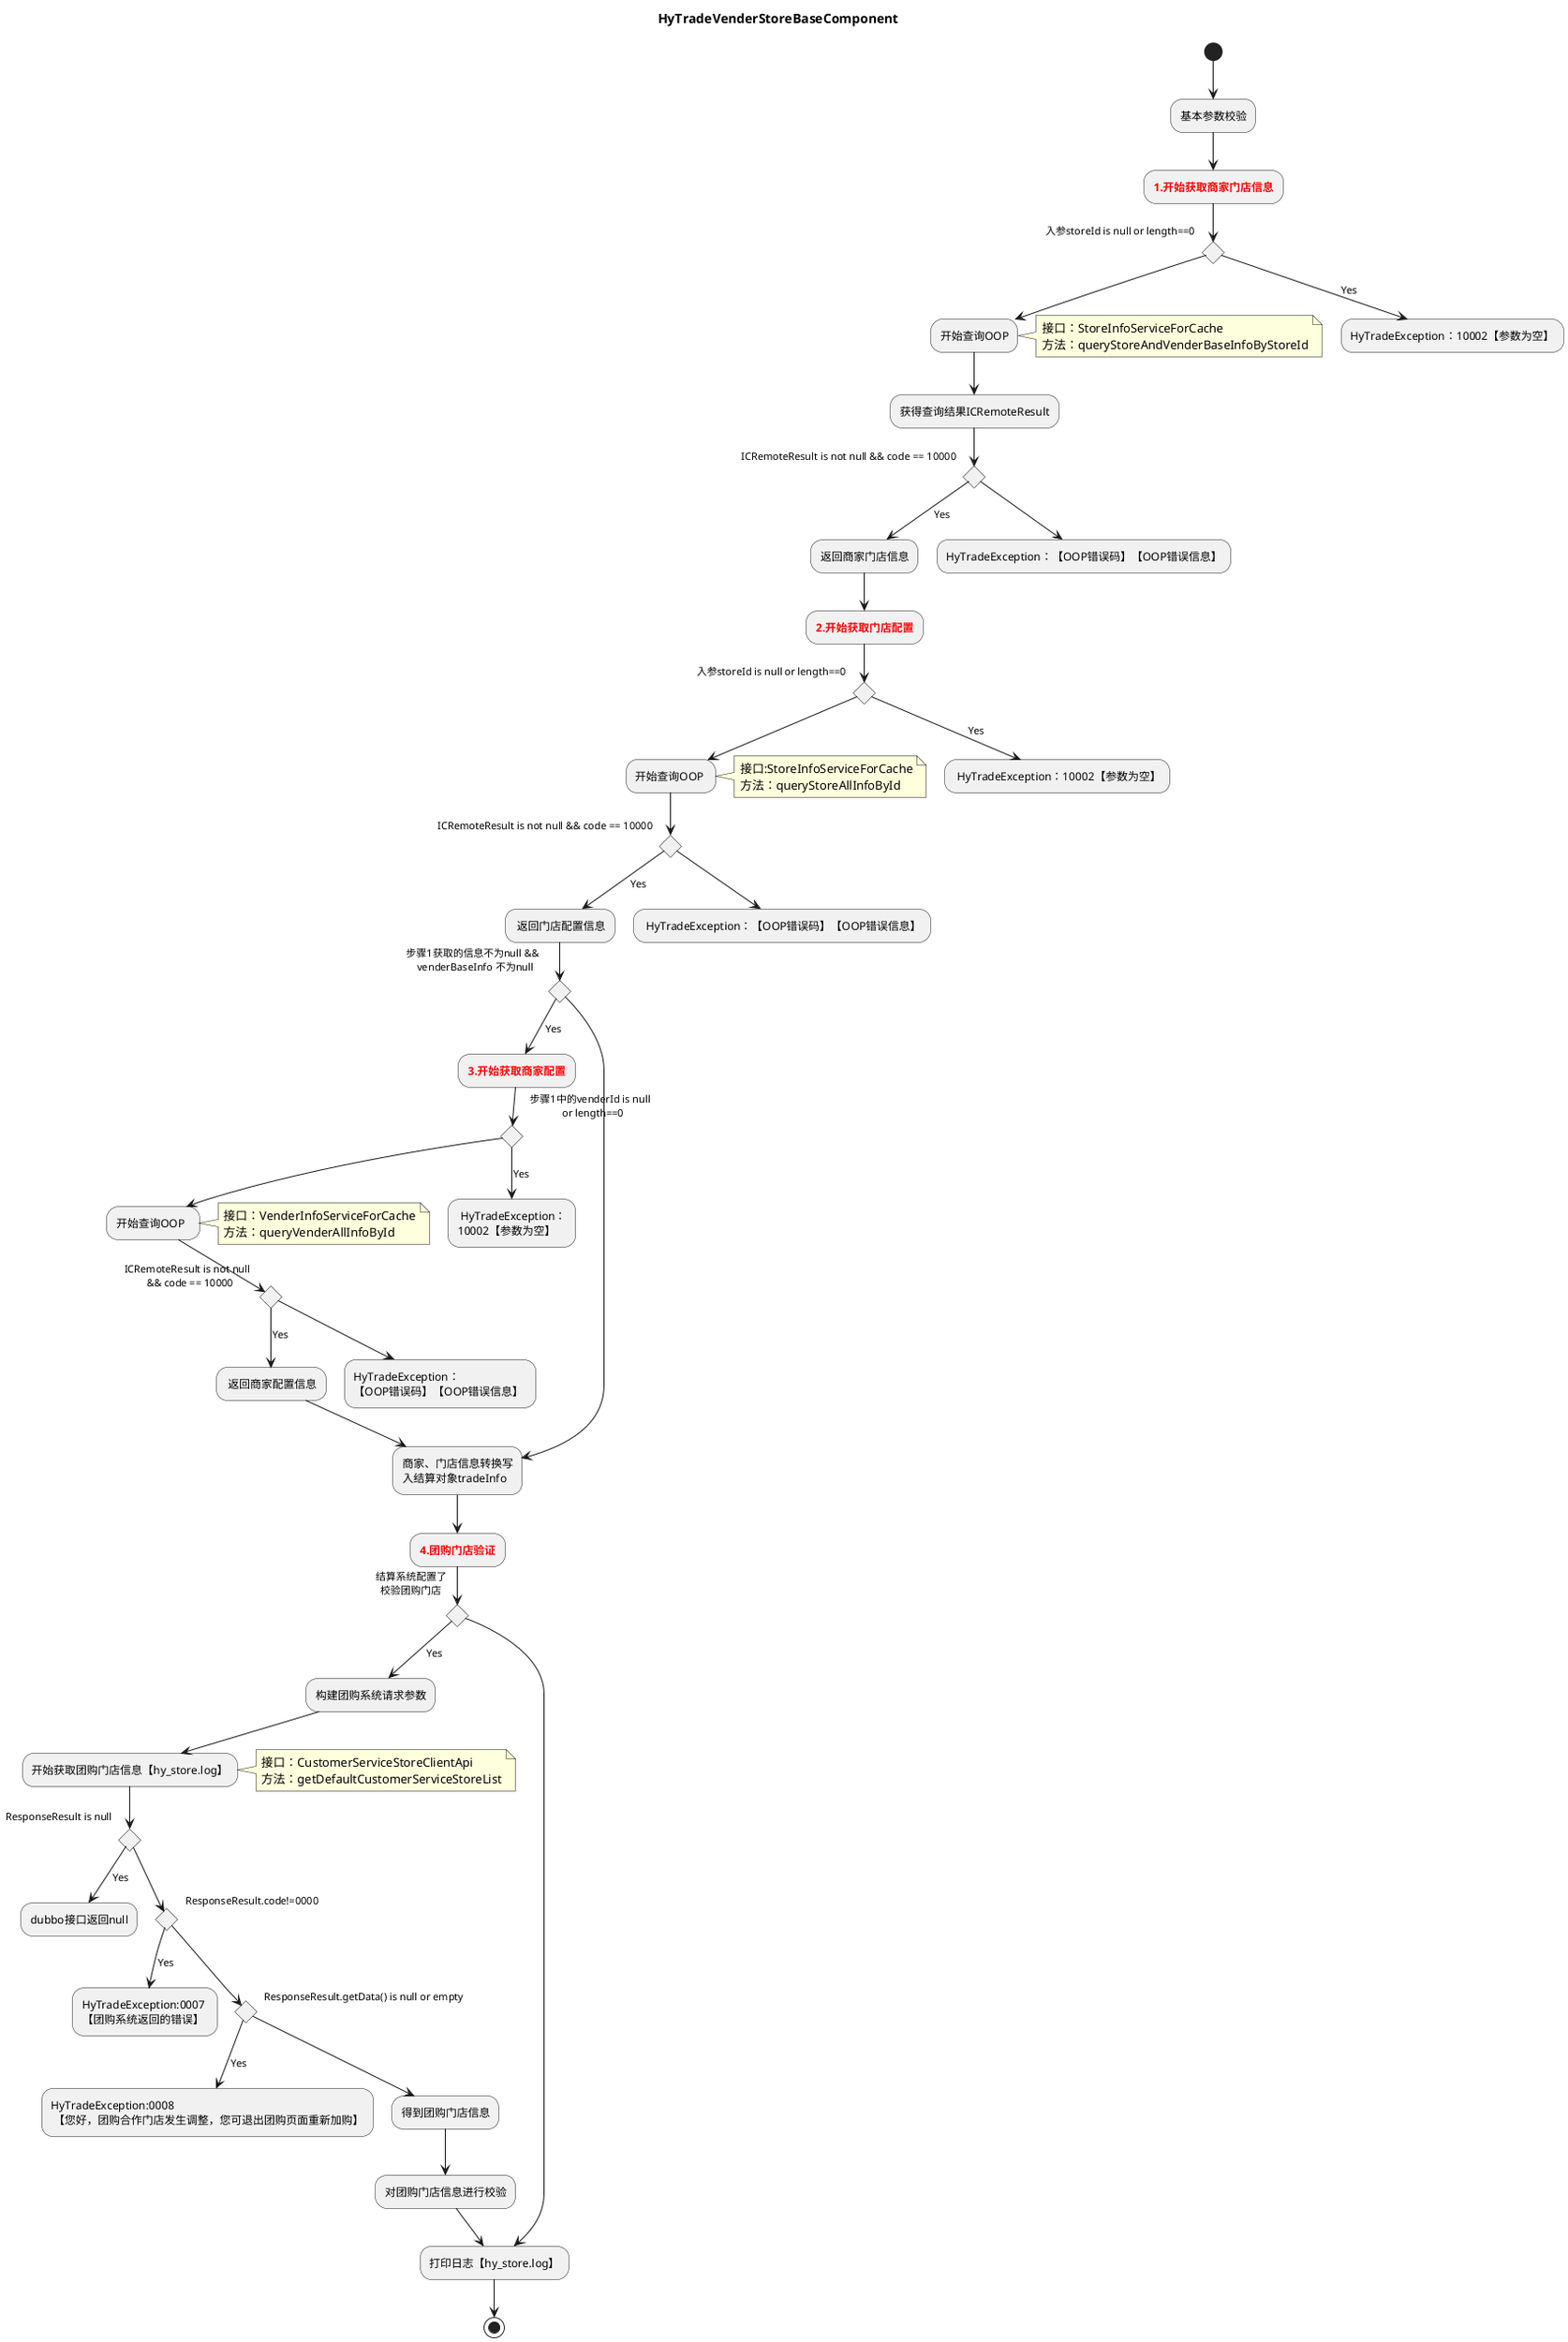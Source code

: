 @startuml
title:HyTradeVenderStoreBaseComponent
(*)  --> "基本参数校验"
--> "<color:red><b>1.开始获取商家门店信息</b></color>"
If "入参storeId is null or length==0" then
--> [Yes] "HyTradeException：10002【参数为空】"
else
--> "开始查询OOP"
note right
接口：StoreInfoServiceForCache
方法：queryStoreAndVenderBaseInfoByStoreId
end note
--> "获得查询结果ICRemoteResult"
If "ICRemoteResult is not null && code == 10000" then
--> [Yes] "返回商家门店信息"
--> "<color:red><b>2.开始获取门店配置</b></color>"
If "入参storeId is null or length==0" then
--> [Yes] " HyTradeException：10002【参数为空】"
else
--> "开始查询OOP "
note right
接口:StoreInfoServiceForCache
方法：queryStoreAllInfoById
end note
If "ICRemoteResult is not null && code == 10000" then
--> [Yes] " 返回门店配置信息"
If "步骤1获取的信息不为null && \n venderBaseInfo 不为null" then
--> [Yes] "<color:red><b>3.开始获取商家配置</b></color>"
If "步骤1中的venderId is null \n or length==0" then
--> [Yes] " HyTradeException：\n10002【参数为空】 "
else
--> "开始查询OOP  "
note right
接口：VenderInfoServiceForCache
方法：queryVenderAllInfoById
end note
If "ICRemoteResult is not null \n && code == 10000" then
--> [Yes] " 返回商家配置信息"
--> "商家、门店信息转换写\n入结算对象tradeInfo" as collect
else
--> "HyTradeException：\n【OOP错误码】【OOP错误信息】 "
Endif
Endif
else
Endif
--> collect
--> "<color:red><b>4.团购门店验证</b></color>"
If "结算系统配置了\n校验团购门店" then
--> [Yes] "构建团购系统请求参数"
--> "开始获取团购门店信息【hy_store.log】"
note right
接口：CustomerServiceStoreClientApi
方法：getDefaultCustomerServiceStoreList
end note
If "ResponseResult is null" then
--> [Yes] "dubbo接口返回null"
else
If "ResponseResult.code!=0000" then
--> [Yes] "HyTradeException:0007 \n【团购系统返回的错误】"
else
If "ResponseResult.getData() is null or empty" then
--> [Yes] "HyTradeException:0008 \n 【您好，团购合作门店发生调整，您可退出团购页面重新加购】"
else
--> "得到团购门店信息"
--> "对团购门店信息进行校验"
--> "打印日志【hy_store.log】" as printlog
Endif
Endif
Endif
else
Endif
--> printlog
-->(*)
else
--> " HyTradeException：【OOP错误码】【OOP错误信息】"
Endif
Endif
else
--> "HyTradeException：【OOP错误码】【OOP错误信息】"
Endif
@enduml